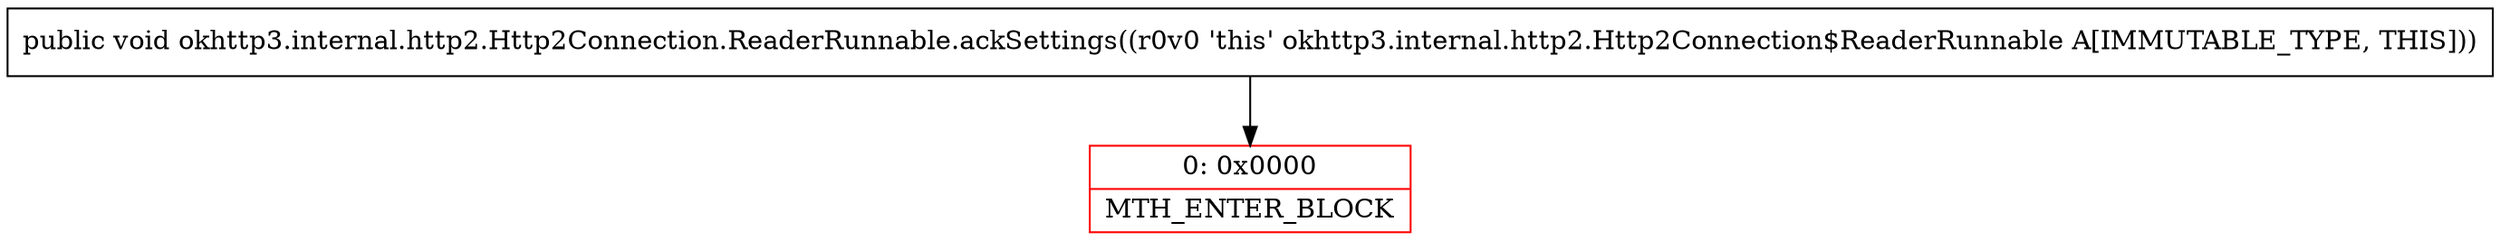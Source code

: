 digraph "CFG forokhttp3.internal.http2.Http2Connection.ReaderRunnable.ackSettings()V" {
subgraph cluster_Region_171691229 {
label = "R(0)";
node [shape=record,color=blue];
}
Node_0 [shape=record,color=red,label="{0\:\ 0x0000|MTH_ENTER_BLOCK\l}"];
MethodNode[shape=record,label="{public void okhttp3.internal.http2.Http2Connection.ReaderRunnable.ackSettings((r0v0 'this' okhttp3.internal.http2.Http2Connection$ReaderRunnable A[IMMUTABLE_TYPE, THIS])) }"];
MethodNode -> Node_0;
}

